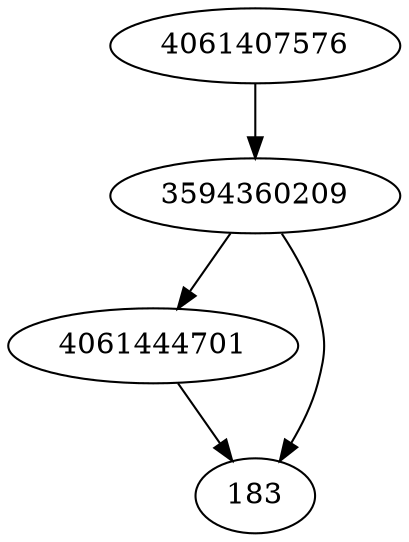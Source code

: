 strict digraph  {
4061407576;
3594360209;
4061444701;
183;
4061407576 -> 3594360209;
3594360209 -> 4061444701;
3594360209 -> 183;
4061444701 -> 183;
}
